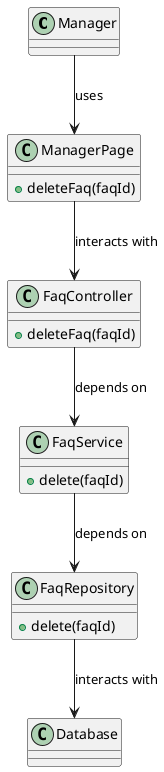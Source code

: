 @startuml
class Manager {
}

class ManagerPage {
  +deleteFaq(faqId)
}

class FaqController {
  +deleteFaq(faqId)
}

class FaqService {
  +delete(faqId)
}

class FaqRepository {
  +delete(faqId)
}

class Database {
}

Manager --> ManagerPage : uses
ManagerPage --> FaqController : interacts with
FaqController --> FaqService : depends on
FaqService --> FaqRepository : depends on
FaqRepository --> Database : interacts with
@enduml
